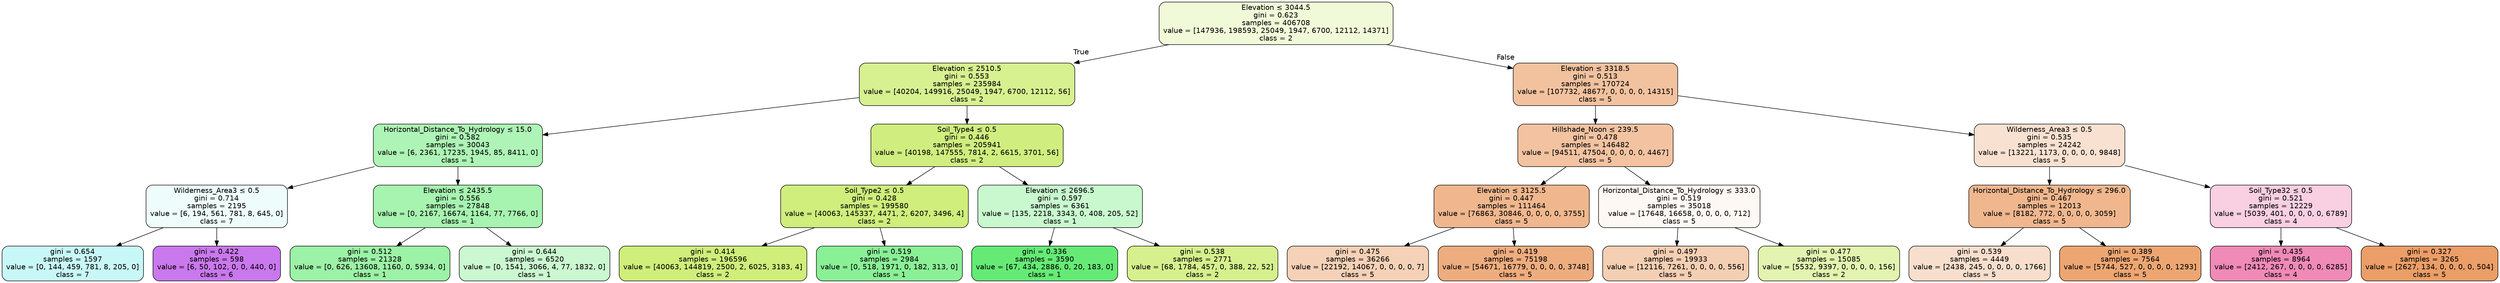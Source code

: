 digraph Tree {
node [shape=box, style="filled, rounded", color="black", fontname="helvetica"] ;
edge [fontname="helvetica"] ;
0 [label=<Elevation &le; 3044.5<br/>gini = 0.623<br/>samples = 406708<br/>value = [147936, 198593, 25049, 1947, 6700, 12112, 14371]<br/>class = 2>, fillcolor="#f1fad8"] ;
1 [label=<Elevation &le; 2510.5<br/>gini = 0.553<br/>samples = 235984<br/>value = [40204, 149916, 25049, 1947, 6700, 12112, 56]<br/>class = 2>, fillcolor="#d7f090"] ;
0 -> 1 [labeldistance=2.5, labelangle=45, headlabel="True"] ;
2 [label=<Horizontal_Distance_To_Hydrology &le; 15.0<br/>gini = 0.582<br/>samples = 30043<br/>value = [6, 2361, 17235, 1945, 85, 8411, 0]<br/>class = 1>, fillcolor="#aef4b6"] ;
1 -> 2 ;
3 [label=<Wilderness_Area3 &le; 0.5<br/>gini = 0.714<br/>samples = 2195<br/>value = [6, 194, 561, 781, 8, 645, 0]<br/>class = 7>, fillcolor="#eefdfc"] ;
2 -> 3 ;
4 [label=<gini = 0.654<br/>samples = 1597<br/>value = [0, 144, 459, 781, 8, 205, 0]<br/>class = 7>, fillcolor="#c7f8f7"] ;
3 -> 4 ;
5 [label=<gini = 0.422<br/>samples = 598<br/>value = [6, 50, 102, 0, 0, 440, 0]<br/>class = 6>, fillcolor="#ca78ed"] ;
3 -> 5 ;
6 [label=<Elevation &le; 2435.5<br/>gini = 0.556<br/>samples = 27848<br/>value = [0, 2167, 16674, 1164, 77, 7766, 0]<br/>class = 1>, fillcolor="#a7f3b0"] ;
2 -> 6 ;
7 [label=<gini = 0.512<br/>samples = 21328<br/>value = [0, 626, 13608, 1160, 0, 5934, 0]<br/>class = 1>, fillcolor="#9cf2a6"] ;
6 -> 7 ;
8 [label=<gini = 0.644<br/>samples = 6520<br/>value = [0, 1541, 3066, 4, 77, 1832, 0]<br/>class = 1>, fillcolor="#cbf8d0"] ;
6 -> 8 ;
9 [label=<Soil_Type4 &le; 0.5<br/>gini = 0.446<br/>samples = 205941<br/>value = [40198, 147555, 7814, 2, 6615, 3701, 56]<br/>class = 2>, fillcolor="#d0ee7f"] ;
1 -> 9 ;
10 [label=<Soil_Type2 &le; 0.5<br/>gini = 0.428<br/>samples = 199580<br/>value = [40063, 145337, 4471, 2, 6207, 3496, 4]<br/>class = 2>, fillcolor="#cfee7c"] ;
9 -> 10 ;
11 [label=<gini = 0.414<br/>samples = 196596<br/>value = [40063, 144819, 2500, 2, 6025, 3183, 4]<br/>class = 2>, fillcolor="#cfee7a"] ;
10 -> 11 ;
12 [label=<gini = 0.519<br/>samples = 2984<br/>value = [0, 518, 1971, 0, 182, 313, 0]<br/>class = 1>, fillcolor="#8af096"] ;
10 -> 12 ;
13 [label=<Elevation &le; 2696.5<br/>gini = 0.597<br/>samples = 6361<br/>value = [135, 2218, 3343, 0, 408, 205, 52]<br/>class = 1>, fillcolor="#c9f8cf"] ;
9 -> 13 ;
14 [label=<gini = 0.336<br/>samples = 3590<br/>value = [67, 434, 2886, 0, 20, 183, 0]<br/>class = 1>, fillcolor="#65eb75"] ;
13 -> 14 ;
15 [label=<gini = 0.538<br/>samples = 2771<br/>value = [68, 1784, 457, 0, 388, 22, 52]<br/>class = 2>, fillcolor="#d6f08d"] ;
13 -> 15 ;
16 [label=<Elevation &le; 3318.5<br/>gini = 0.513<br/>samples = 170724<br/>value = [107732, 48677, 0, 0, 0, 0, 14315]<br/>class = 5>, fillcolor="#f2c29f"] ;
0 -> 16 [labeldistance=2.5, labelangle=-45, headlabel="False"] ;
17 [label=<Hillshade_Noon &le; 239.5<br/>gini = 0.478<br/>samples = 146482<br/>value = [94511, 47504, 0, 0, 0, 0, 4467]<br/>class = 5>, fillcolor="#f3c3a1"] ;
16 -> 17 ;
18 [label=<Elevation &le; 3125.5<br/>gini = 0.447<br/>samples = 111464<br/>value = [76863, 30846, 0, 0, 0, 0, 3755]<br/>class = 5>, fillcolor="#f0b78e"] ;
17 -> 18 ;
19 [label=<gini = 0.475<br/>samples = 36266<br/>value = [22192, 14067, 0, 0, 0, 0, 7]<br/>class = 5>, fillcolor="#f5d1b7"] ;
18 -> 19 ;
20 [label=<gini = 0.419<br/>samples = 75198<br/>value = [54671, 16779, 0, 0, 0, 0, 3748]<br/>class = 5>, fillcolor="#eead7f"] ;
18 -> 20 ;
21 [label=<Horizontal_Distance_To_Hydrology &le; 333.0<br/>gini = 0.519<br/>samples = 35018<br/>value = [17648, 16658, 0, 0, 0, 0, 712]<br/>class = 5>, fillcolor="#fef8f4"] ;
17 -> 21 ;
22 [label=<gini = 0.497<br/>samples = 19933<br/>value = [12116, 7261, 0, 0, 0, 0, 556]<br/>class = 5>, fillcolor="#f5cfb3"] ;
21 -> 22 ;
23 [label=<gini = 0.477<br/>samples = 15085<br/>value = [5532, 9397, 0, 0, 0, 0, 156]<br/>class = 2>, fillcolor="#e2f4af"] ;
21 -> 23 ;
24 [label=<Wilderness_Area3 &le; 0.5<br/>gini = 0.535<br/>samples = 24242<br/>value = [13221, 1173, 0, 0, 0, 0, 9848]<br/>class = 5>, fillcolor="#f9e1d1"] ;
16 -> 24 ;
25 [label=<Horizontal_Distance_To_Hydrology &le; 296.0<br/>gini = 0.467<br/>samples = 12013<br/>value = [8182, 772, 0, 0, 0, 0, 3059]<br/>class = 5>, fillcolor="#f0b78e"] ;
24 -> 25 ;
26 [label=<gini = 0.539<br/>samples = 4449<br/>value = [2438, 245, 0, 0, 0, 0, 1766]<br/>class = 5>, fillcolor="#f8dfcd"] ;
25 -> 26 ;
27 [label=<gini = 0.389<br/>samples = 7564<br/>value = [5744, 527, 0, 0, 0, 0, 1293]<br/>class = 5>, fillcolor="#eda672"] ;
25 -> 27 ;
28 [label=<Soil_Type32 &le; 0.5<br/>gini = 0.521<br/>samples = 12229<br/>value = [5039, 401, 0, 0, 0, 0, 6789]<br/>class = 4>, fillcolor="#f9cfe2"] ;
24 -> 28 ;
29 [label=<gini = 0.435<br/>samples = 8964<br/>value = [2412, 267, 0, 0, 0, 0, 6285]<br/>class = 4>, fillcolor="#f08ab7"] ;
28 -> 29 ;
30 [label=<gini = 0.327<br/>samples = 3265<br/>value = [2627, 134, 0, 0, 0, 0, 504]<br/>class = 5>, fillcolor="#eb9e67"] ;
28 -> 30 ;
}
